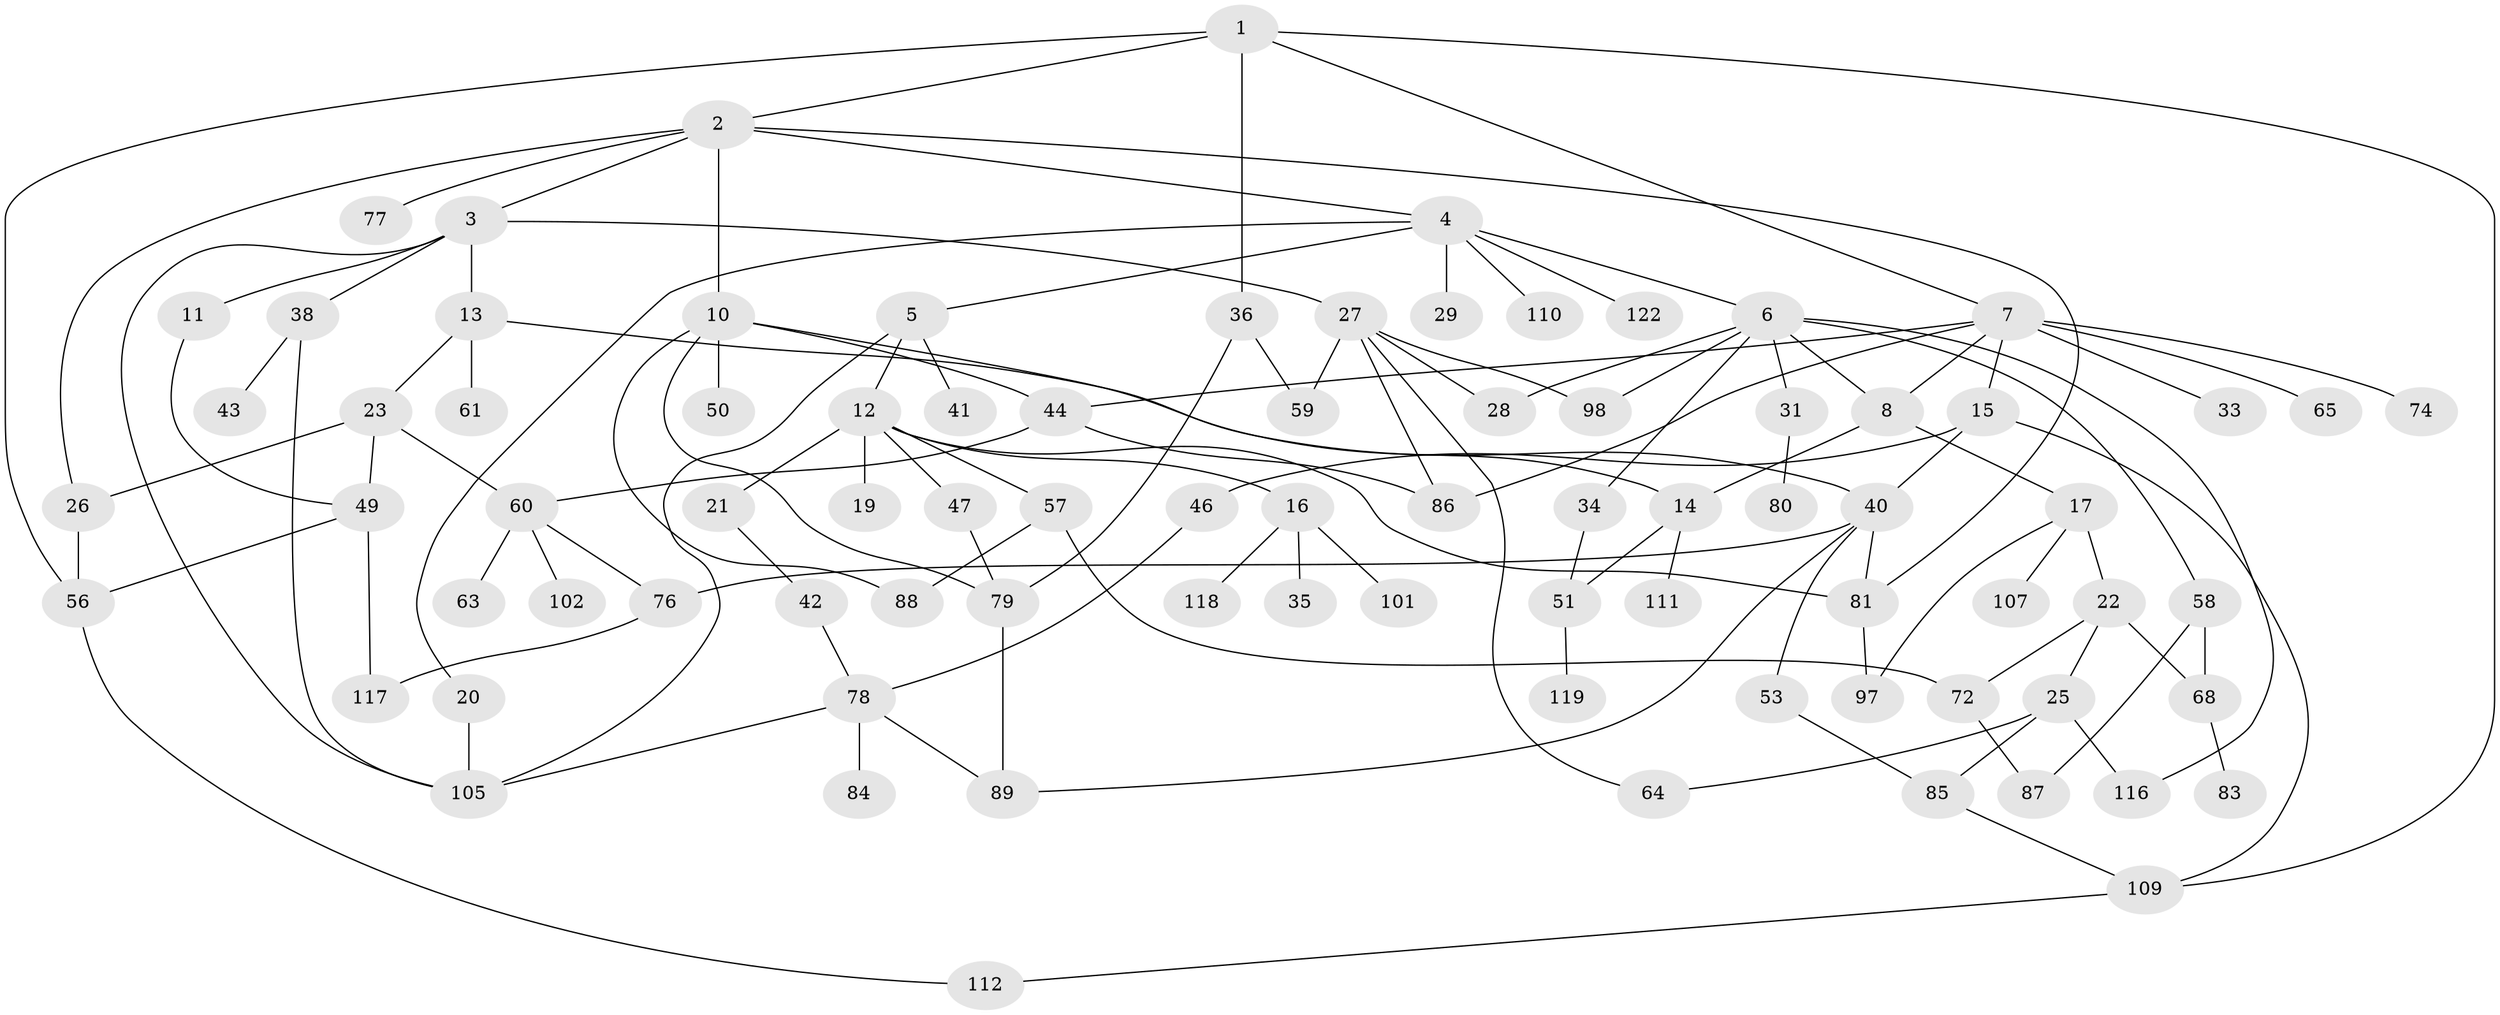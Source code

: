 // Generated by graph-tools (version 1.1) at 2025/51/02/27/25 19:51:39]
// undirected, 83 vertices, 121 edges
graph export_dot {
graph [start="1"]
  node [color=gray90,style=filled];
  1;
  2 [super="+52"];
  3 [super="+9"];
  4 [super="+67"];
  5;
  6 [super="+24"];
  7 [super="+30"];
  8 [super="+100"];
  10 [super="+32"];
  11;
  12 [super="+73"];
  13;
  14 [super="+91"];
  15 [super="+82"];
  16 [super="+37"];
  17 [super="+18"];
  19;
  20 [super="+45"];
  21;
  22;
  23 [super="+108"];
  25 [super="+39"];
  26 [super="+48"];
  27 [super="+90"];
  28;
  29;
  31 [super="+75"];
  33;
  34;
  35 [super="+69"];
  36 [super="+55"];
  38;
  40 [super="+66"];
  41;
  42 [super="+71"];
  43;
  44 [super="+94"];
  46;
  47;
  49 [super="+62"];
  50;
  51 [super="+96"];
  53 [super="+54"];
  56 [super="+70"];
  57;
  58;
  59;
  60 [super="+99"];
  61;
  63;
  64;
  65;
  68 [super="+92"];
  72 [super="+115"];
  74;
  76;
  77;
  78 [super="+95"];
  79 [super="+104"];
  80;
  81 [super="+93"];
  83;
  84;
  85 [super="+114"];
  86;
  87;
  88 [super="+103"];
  89 [super="+120"];
  97;
  98 [super="+113"];
  101;
  102;
  105 [super="+106"];
  107;
  109;
  110;
  111;
  112;
  116;
  117 [super="+121"];
  118;
  119;
  122;
  1 -- 2;
  1 -- 7;
  1 -- 36;
  1 -- 109;
  1 -- 56;
  2 -- 3;
  2 -- 4;
  2 -- 10;
  2 -- 26;
  2 -- 77;
  2 -- 81;
  3 -- 11;
  3 -- 27;
  3 -- 105;
  3 -- 13;
  3 -- 38;
  4 -- 5;
  4 -- 6;
  4 -- 20;
  4 -- 29;
  4 -- 110;
  4 -- 122;
  5 -- 12;
  5 -- 41;
  5 -- 105;
  6 -- 58;
  6 -- 116;
  6 -- 8;
  6 -- 34;
  6 -- 98;
  6 -- 28;
  6 -- 31;
  7 -- 8;
  7 -- 15;
  7 -- 65;
  7 -- 33;
  7 -- 74;
  7 -- 86;
  7 -- 44;
  8 -- 17;
  8 -- 14;
  10 -- 14;
  10 -- 88;
  10 -- 50;
  10 -- 44;
  10 -- 79;
  11 -- 49;
  12 -- 16;
  12 -- 19;
  12 -- 21;
  12 -- 47;
  12 -- 57;
  12 -- 81 [weight=2];
  13 -- 23;
  13 -- 61;
  13 -- 40;
  14 -- 111;
  14 -- 51;
  15 -- 40;
  15 -- 46;
  15 -- 109;
  16 -- 35;
  16 -- 118;
  16 -- 101;
  17 -- 107;
  17 -- 97;
  17 -- 22;
  20 -- 105;
  21 -- 42;
  22 -- 25;
  22 -- 68;
  22 -- 72;
  23 -- 26;
  23 -- 49;
  23 -- 60;
  25 -- 64;
  25 -- 85;
  25 -- 116;
  26 -- 56;
  27 -- 64;
  27 -- 98;
  27 -- 86;
  27 -- 59;
  27 -- 28;
  31 -- 80;
  34 -- 51;
  36 -- 59;
  36 -- 79;
  38 -- 43;
  38 -- 105;
  40 -- 53;
  40 -- 76;
  40 -- 89;
  40 -- 81;
  42 -- 78;
  44 -- 60;
  44 -- 86;
  46 -- 78;
  47 -- 79;
  49 -- 56 [weight=2];
  49 -- 117;
  51 -- 119;
  53 -- 85;
  56 -- 112;
  57 -- 72;
  57 -- 88;
  58 -- 87;
  58 -- 68;
  60 -- 63;
  60 -- 76;
  60 -- 102;
  68 -- 83;
  72 -- 87;
  76 -- 117;
  78 -- 84;
  78 -- 89;
  78 -- 105;
  79 -- 89;
  81 -- 97;
  85 -- 109;
  109 -- 112;
}
